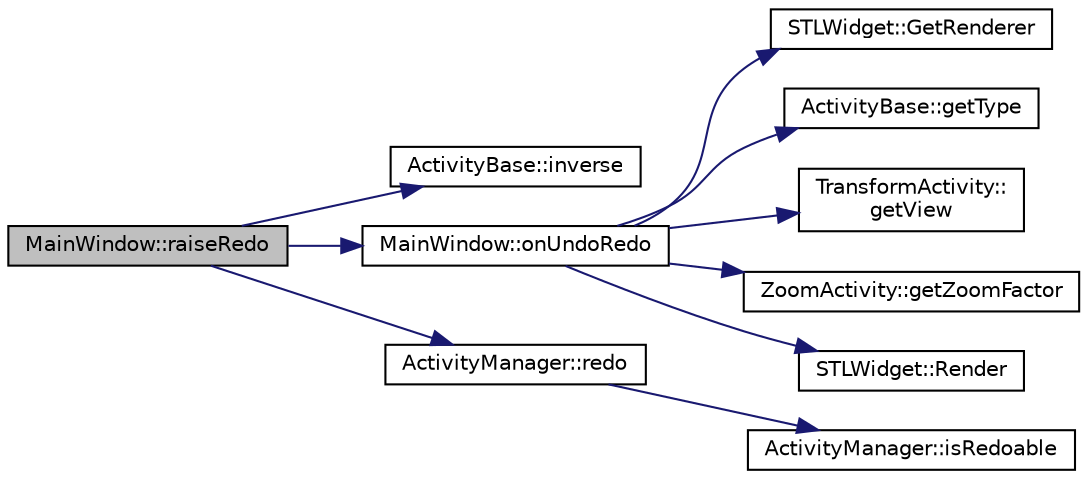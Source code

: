 digraph "MainWindow::raiseRedo"
{
 // LATEX_PDF_SIZE
  edge [fontname="Helvetica",fontsize="10",labelfontname="Helvetica",labelfontsize="10"];
  node [fontname="Helvetica",fontsize="10",shape=record];
  rankdir="LR";
  Node1 [label="MainWindow::raiseRedo",height=0.2,width=0.4,color="black", fillcolor="grey75", style="filled", fontcolor="black",tooltip="Raise redo event when redo action button clicked."];
  Node1 -> Node2 [color="midnightblue",fontsize="10",style="solid"];
  Node2 [label="ActivityBase::inverse",height=0.2,width=0.4,color="black", fillcolor="white", style="filled",URL="$class_activity_base.html#aab17504d45cbc44b581beb5d6a660ece",tooltip="Inverse this activity to switch undo/redo state."];
  Node1 -> Node3 [color="midnightblue",fontsize="10",style="solid"];
  Node3 [label="MainWindow::onUndoRedo",height=0.2,width=0.4,color="black", fillcolor="white", style="filled",URL="$class_main_window.html#a2ec3dd50c4d8a47830f2e437383f2fa8",tooltip="Undo or redo an activity."];
  Node3 -> Node4 [color="midnightblue",fontsize="10",style="solid"];
  Node4 [label="STLWidget::GetRenderer",height=0.2,width=0.4,color="black", fillcolor="white", style="filled",URL="$class_s_t_l_widget.html#a5a3e391dd6b86e53841af138b4477f91",tooltip="Get the renderer."];
  Node3 -> Node5 [color="midnightblue",fontsize="10",style="solid"];
  Node5 [label="ActivityBase::getType",height=0.2,width=0.4,color="black", fillcolor="white", style="filled",URL="$class_activity_base.html#a1b65c21bd9f3534dedbef62c7fe05764",tooltip="Get the type of the activity."];
  Node3 -> Node6 [color="midnightblue",fontsize="10",style="solid"];
  Node6 [label="TransformActivity::\lgetView",height=0.2,width=0.4,color="black", fillcolor="white", style="filled",URL="$class_transform_activity.html#a01c456701ffd301259e9b053533e914f",tooltip="Get the camera that contains linear transform matrix."];
  Node3 -> Node7 [color="midnightblue",fontsize="10",style="solid"];
  Node7 [label="ZoomActivity::getZoomFactor",height=0.2,width=0.4,color="black", fillcolor="white", style="filled",URL="$class_zoom_activity.html#abc3d9aa0e4cb77605696126afa05e59d",tooltip="Get the zoom factor."];
  Node3 -> Node8 [color="midnightblue",fontsize="10",style="solid"];
  Node8 [label="STLWidget::Render",height=0.2,width=0.4,color="black", fillcolor="white", style="filled",URL="$class_s_t_l_widget.html#ac57424afd9164e125938ed47041c7d76",tooltip="Refresh the widget, applying new changes."];
  Node1 -> Node9 [color="midnightblue",fontsize="10",style="solid"];
  Node9 [label="ActivityManager::redo",height=0.2,width=0.4,color="black", fillcolor="white", style="filled",URL="$class_activity_manager.html#a15a289470a1ada5ef9df64632a90566b",tooltip="Redo last undone activity if exists."];
  Node9 -> Node10 [color="midnightblue",fontsize="10",style="solid"];
  Node10 [label="ActivityManager::isRedoable",height=0.2,width=0.4,color="black", fillcolor="white", style="filled",URL="$class_activity_manager.html#afdb1255e34e57a484fc1b41dd1a2d11b",tooltip="See if redoing is available."];
}
